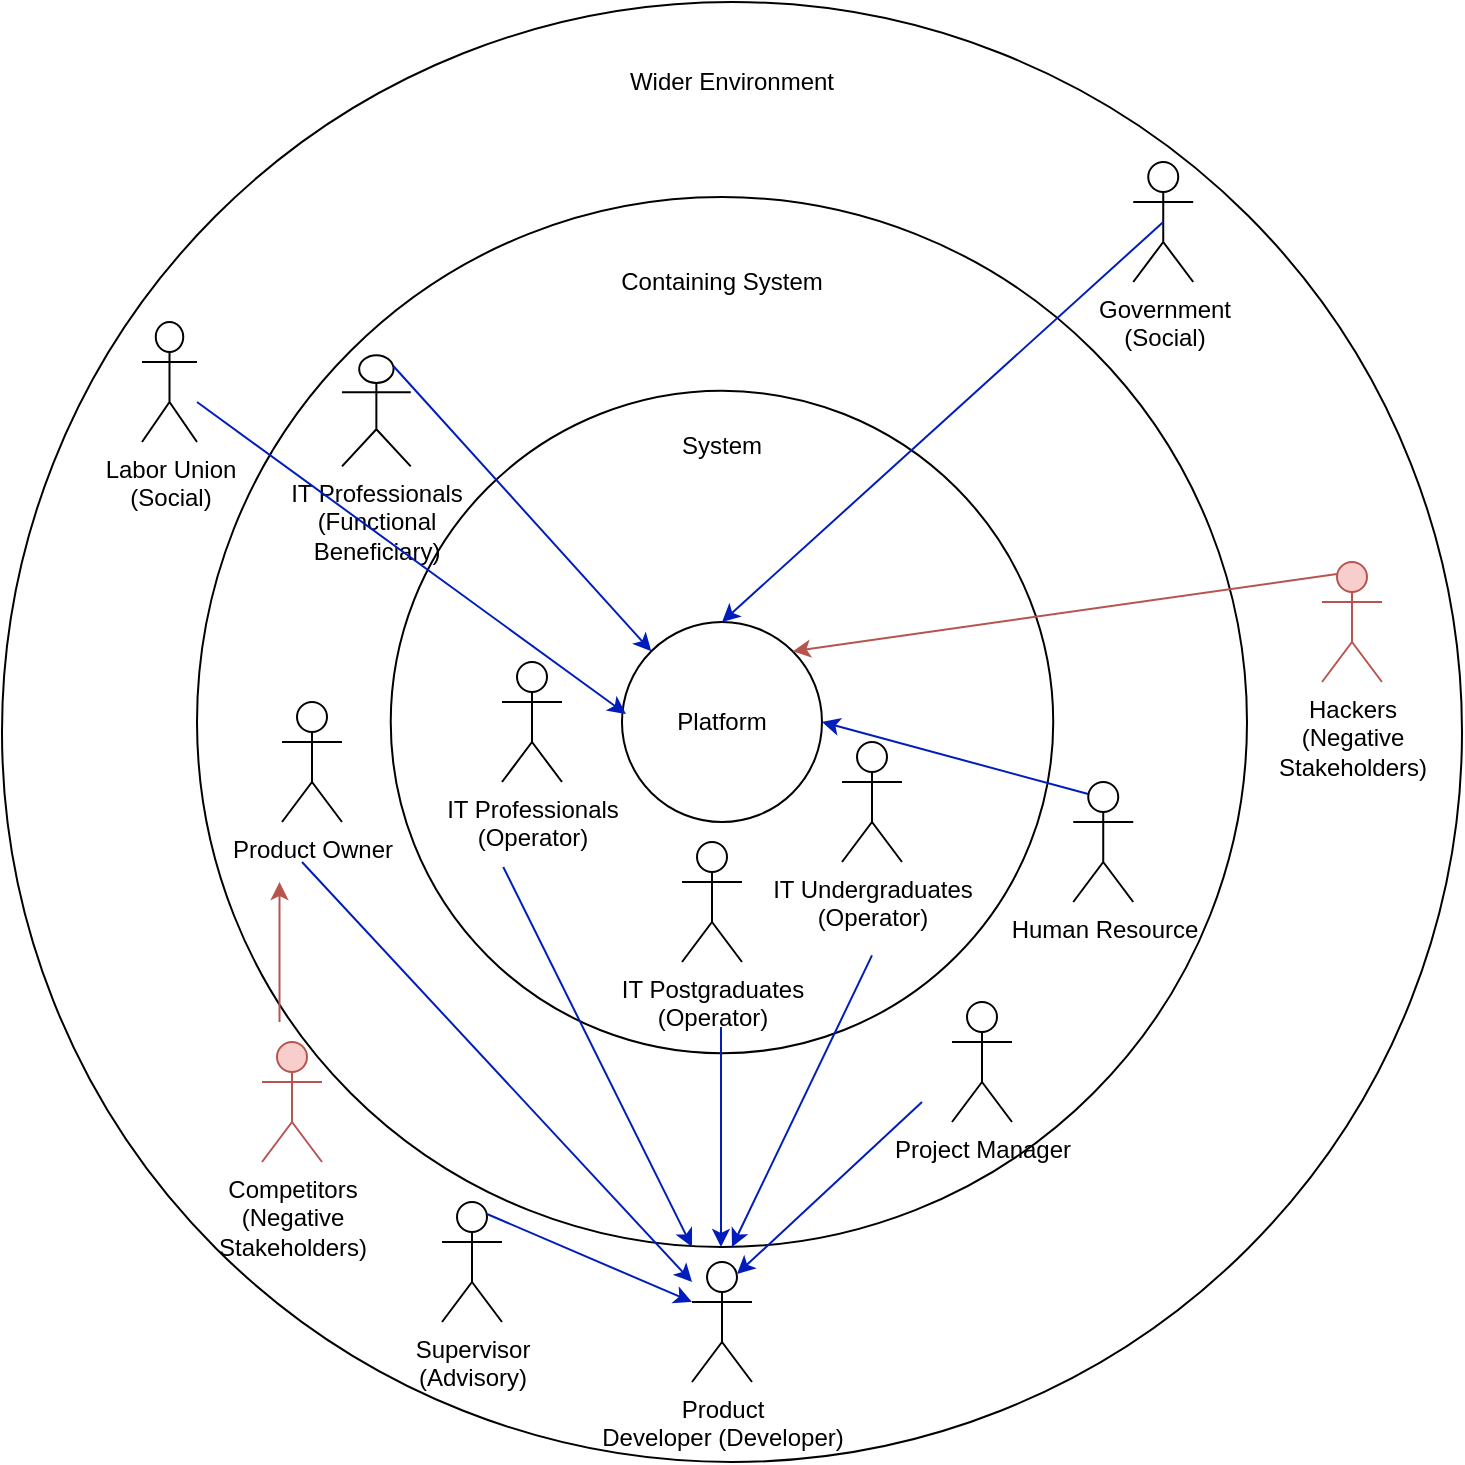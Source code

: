 <mxfile version="21.2.8" type="device">
  <diagram id="Eyf6NPQZhMklrsEc0lIq" name="Page-1">
    <mxGraphModel dx="1381" dy="819" grid="1" gridSize="10" guides="1" tooltips="1" connect="1" arrows="1" fold="1" page="1" pageScale="1" pageWidth="850" pageHeight="1100" math="0" shadow="0">
      <root>
        <mxCell id="0" />
        <mxCell id="1" parent="0" />
        <mxCell id="rVIr_TBGtmeJ3hgepHyk-2" value="" style="ellipse;whiteSpace=wrap;html=1;aspect=fixed;" parent="1" vertex="1">
          <mxGeometry x="770" y="40" width="730" height="730" as="geometry" />
        </mxCell>
        <mxCell id="rVIr_TBGtmeJ3hgepHyk-5" value="" style="ellipse;whiteSpace=wrap;html=1;aspect=fixed;" parent="1" vertex="1">
          <mxGeometry x="867.5" y="137.5" width="525" height="525" as="geometry" />
        </mxCell>
        <mxCell id="rVIr_TBGtmeJ3hgepHyk-6" value="" style="ellipse;whiteSpace=wrap;html=1;aspect=fixed;" parent="1" vertex="1">
          <mxGeometry x="964.37" y="234.38" width="331.25" height="331.25" as="geometry" />
        </mxCell>
        <mxCell id="rVIr_TBGtmeJ3hgepHyk-1" value="Platform" style="ellipse;whiteSpace=wrap;html=1;aspect=fixed;" parent="1" vertex="1">
          <mxGeometry x="1079.99" y="350" width="100" height="100" as="geometry" />
        </mxCell>
        <mxCell id="rVIr_TBGtmeJ3hgepHyk-7" value="IT Postgraduates&lt;br&gt;(Operator)" style="shape=umlActor;verticalLabelPosition=bottom;verticalAlign=top;html=1;outlineConnect=0;" parent="1" vertex="1">
          <mxGeometry x="1110" y="460" width="30" height="60" as="geometry" />
        </mxCell>
        <mxCell id="rVIr_TBGtmeJ3hgepHyk-10" value="IT Professionals&lt;br&gt;(Operator)" style="shape=umlActor;verticalLabelPosition=bottom;verticalAlign=top;html=1;outlineConnect=0;" parent="1" vertex="1">
          <mxGeometry x="1020" y="370" width="30" height="60" as="geometry" />
        </mxCell>
        <mxCell id="rVIr_TBGtmeJ3hgepHyk-11" value="Hackers&lt;br&gt;(Negative &lt;br&gt;Stakeholders)" style="shape=umlActor;verticalLabelPosition=bottom;verticalAlign=top;html=1;outlineConnect=0;fillColor=#f8cecc;strokeColor=#b85450;" parent="1" vertex="1">
          <mxGeometry x="1430" y="320" width="30" height="60" as="geometry" />
        </mxCell>
        <mxCell id="rVIr_TBGtmeJ3hgepHyk-12" value="IT Undergraduates&lt;br&gt;(Operator)" style="shape=umlActor;verticalLabelPosition=bottom;verticalAlign=top;html=1;outlineConnect=0;" parent="1" vertex="1">
          <mxGeometry x="1190" y="410" width="30" height="60" as="geometry" />
        </mxCell>
        <mxCell id="rVIr_TBGtmeJ3hgepHyk-14" value="Product Owner" style="shape=umlActor;verticalLabelPosition=bottom;verticalAlign=top;html=1;outlineConnect=0;" parent="1" vertex="1">
          <mxGeometry x="910" y="390" width="30" height="60" as="geometry" />
        </mxCell>
        <mxCell id="rVIr_TBGtmeJ3hgepHyk-23" value="Supervisor&lt;br&gt;(Advisory)" style="shape=umlActor;verticalLabelPosition=bottom;verticalAlign=top;html=1;outlineConnect=0;" parent="1" vertex="1">
          <mxGeometry x="990" y="640" width="30" height="60" as="geometry" />
        </mxCell>
        <mxCell id="rVIr_TBGtmeJ3hgepHyk-24" value="Human Resource" style="shape=umlActor;verticalLabelPosition=bottom;verticalAlign=top;html=1;outlineConnect=0;" parent="1" vertex="1">
          <mxGeometry x="1305.62" y="430" width="30" height="60" as="geometry" />
        </mxCell>
        <mxCell id="rVIr_TBGtmeJ3hgepHyk-27" value="Project Manager" style="shape=umlActor;verticalLabelPosition=bottom;verticalAlign=top;html=1;outlineConnect=0;" parent="1" vertex="1">
          <mxGeometry x="1245" y="540" width="30" height="60" as="geometry" />
        </mxCell>
        <mxCell id="rVIr_TBGtmeJ3hgepHyk-29" value="Competitors&lt;br&gt;(Negative &lt;br&gt;Stakeholders)" style="shape=umlActor;verticalLabelPosition=bottom;verticalAlign=top;html=1;outlineConnect=0;fillColor=#f8cecc;strokeColor=#b85450;" parent="1" vertex="1">
          <mxGeometry x="900" y="560" width="30" height="60" as="geometry" />
        </mxCell>
        <mxCell id="rVIr_TBGtmeJ3hgepHyk-31" value="IT Professionals&lt;br&gt;(Functional &lt;br&gt;Beneficiary)" style="shape=umlActor;verticalLabelPosition=bottom;verticalAlign=top;html=1;outlineConnect=0;" parent="1" vertex="1">
          <mxGeometry x="940" y="216.57" width="34.37" height="55.62" as="geometry" />
        </mxCell>
        <mxCell id="rVIr_TBGtmeJ3hgepHyk-38" value="Product &lt;br&gt;Developer (Developer)" style="shape=umlActor;verticalLabelPosition=bottom;verticalAlign=top;html=1;outlineConnect=0;" parent="1" vertex="1">
          <mxGeometry x="1115" y="670" width="30" height="60" as="geometry" />
        </mxCell>
        <mxCell id="rVIr_TBGtmeJ3hgepHyk-41" value="Containing System" style="text;html=1;strokeColor=none;fillColor=none;align=center;verticalAlign=middle;whiteSpace=wrap;rounded=0;" parent="1" vertex="1">
          <mxGeometry x="1054.98" y="170" width="150.01" height="20" as="geometry" />
        </mxCell>
        <mxCell id="rVIr_TBGtmeJ3hgepHyk-42" value="System" style="text;html=1;strokeColor=none;fillColor=none;align=center;verticalAlign=middle;whiteSpace=wrap;rounded=0;" parent="1" vertex="1">
          <mxGeometry x="1054.99" y="252.19" width="150.01" height="20" as="geometry" />
        </mxCell>
        <mxCell id="rVIr_TBGtmeJ3hgepHyk-43" style="edgeStyle=orthogonalEdgeStyle;rounded=0;orthogonalLoop=1;jettySize=auto;html=1;exitX=0.5;exitY=1;exitDx=0;exitDy=0;" parent="1" source="rVIr_TBGtmeJ3hgepHyk-42" target="rVIr_TBGtmeJ3hgepHyk-42" edge="1">
          <mxGeometry relative="1" as="geometry" />
        </mxCell>
        <mxCell id="rVIr_TBGtmeJ3hgepHyk-44" value="Wider Environment" style="text;html=1;strokeColor=none;fillColor=none;align=center;verticalAlign=middle;whiteSpace=wrap;rounded=0;" parent="1" vertex="1">
          <mxGeometry x="1059.98" y="70" width="150.01" height="20" as="geometry" />
        </mxCell>
        <mxCell id="4Bhclopv_nHVWR22s2Da-15" value="Government&lt;br&gt;(Social)" style="shape=umlActor;verticalLabelPosition=bottom;verticalAlign=top;html=1;outlineConnect=0;" parent="1" vertex="1">
          <mxGeometry x="1335.62" y="120" width="30" height="60" as="geometry" />
        </mxCell>
        <mxCell id="4Bhclopv_nHVWR22s2Da-16" value="Labor Union&lt;br&gt;(Social)" style="shape=umlActor;verticalLabelPosition=bottom;verticalAlign=top;html=1;outlineConnect=0;" parent="1" vertex="1">
          <mxGeometry x="840" y="200" width="27.5" height="60" as="geometry" />
        </mxCell>
        <mxCell id="4Bhclopv_nHVWR22s2Da-18" value="" style="endArrow=classic;html=1;rounded=0;exitX=0.25;exitY=0.1;exitDx=0;exitDy=0;exitPerimeter=0;entryX=1;entryY=0;entryDx=0;entryDy=0;fillColor=#f8cecc;strokeColor=#b85450;" parent="1" source="rVIr_TBGtmeJ3hgepHyk-11" target="rVIr_TBGtmeJ3hgepHyk-1" edge="1">
          <mxGeometry width="50" height="50" relative="1" as="geometry">
            <mxPoint x="1100" y="450" as="sourcePoint" />
            <mxPoint x="1150" y="400" as="targetPoint" />
          </mxGeometry>
        </mxCell>
        <mxCell id="4Bhclopv_nHVWR22s2Da-22" value="" style="endArrow=classic;html=1;rounded=0;exitX=0.75;exitY=0.1;exitDx=0;exitDy=0;exitPerimeter=0;entryX=0;entryY=0.333;entryDx=0;entryDy=0;entryPerimeter=0;fillColor=#0050ef;strokeColor=#001DBC;" parent="1" source="rVIr_TBGtmeJ3hgepHyk-23" target="rVIr_TBGtmeJ3hgepHyk-38" edge="1">
          <mxGeometry width="50" height="50" relative="1" as="geometry">
            <mxPoint x="1100" y="600" as="sourcePoint" />
            <mxPoint x="1150" y="550" as="targetPoint" />
          </mxGeometry>
        </mxCell>
        <mxCell id="4Bhclopv_nHVWR22s2Da-23" value="" style="endArrow=classic;html=1;rounded=0;fillColor=#0050ef;strokeColor=#001DBC;" parent="1" edge="1">
          <mxGeometry width="50" height="50" relative="1" as="geometry">
            <mxPoint x="1204.99" y="516.7" as="sourcePoint" />
            <mxPoint x="1134.99" y="662.5" as="targetPoint" />
          </mxGeometry>
        </mxCell>
        <mxCell id="4Bhclopv_nHVWR22s2Da-24" value="" style="endArrow=classic;html=1;rounded=0;fillColor=#0050ef;strokeColor=#001DBC;" parent="1" edge="1">
          <mxGeometry width="50" height="50" relative="1" as="geometry">
            <mxPoint x="1020.62" y="472.5" as="sourcePoint" />
            <mxPoint x="1115" y="662.5" as="targetPoint" />
          </mxGeometry>
        </mxCell>
        <mxCell id="4Bhclopv_nHVWR22s2Da-25" value="" style="endArrow=classic;html=1;rounded=0;fillColor=#0050ef;strokeColor=#001DBC;" parent="1" edge="1">
          <mxGeometry width="50" height="50" relative="1" as="geometry">
            <mxPoint x="1129.49" y="552.5" as="sourcePoint" />
            <mxPoint x="1129.49" y="662.5" as="targetPoint" />
          </mxGeometry>
        </mxCell>
        <mxCell id="4Bhclopv_nHVWR22s2Da-26" value="" style="endArrow=classic;html=1;rounded=0;fillColor=#0050ef;strokeColor=#001DBC;" parent="1" edge="1">
          <mxGeometry width="50" height="50" relative="1" as="geometry">
            <mxPoint x="920" y="470" as="sourcePoint" />
            <mxPoint x="1115" y="680" as="targetPoint" />
          </mxGeometry>
        </mxCell>
        <mxCell id="4Bhclopv_nHVWR22s2Da-27" value="" style="endArrow=classic;html=1;rounded=0;exitX=0.25;exitY=0.1;exitDx=0;exitDy=0;exitPerimeter=0;entryX=1;entryY=0.5;entryDx=0;entryDy=0;fillColor=#0050ef;strokeColor=#001DBC;" parent="1" source="rVIr_TBGtmeJ3hgepHyk-24" target="rVIr_TBGtmeJ3hgepHyk-1" edge="1">
          <mxGeometry width="50" height="50" relative="1" as="geometry">
            <mxPoint x="1060" y="550" as="sourcePoint" />
            <mxPoint x="1110" y="500" as="targetPoint" />
          </mxGeometry>
        </mxCell>
        <mxCell id="4Bhclopv_nHVWR22s2Da-28" value="" style="endArrow=classic;html=1;rounded=0;exitX=0.75;exitY=0.1;exitDx=0;exitDy=0;exitPerimeter=0;entryX=0;entryY=0;entryDx=0;entryDy=0;fillColor=#0050ef;strokeColor=#001DBC;" parent="1" source="rVIr_TBGtmeJ3hgepHyk-31" target="rVIr_TBGtmeJ3hgepHyk-1" edge="1">
          <mxGeometry width="50" height="50" relative="1" as="geometry">
            <mxPoint x="1060" y="460" as="sourcePoint" />
            <mxPoint x="1110" y="410" as="targetPoint" />
          </mxGeometry>
        </mxCell>
        <mxCell id="1SwEhOStlI-UxjVZiML6-1" value="" style="endArrow=classic;html=1;rounded=0;fillColor=#f8cecc;strokeColor=#b85450;" parent="1" edge="1">
          <mxGeometry width="50" height="50" relative="1" as="geometry">
            <mxPoint x="908.75" y="550" as="sourcePoint" />
            <mxPoint x="908.75" y="480" as="targetPoint" />
          </mxGeometry>
        </mxCell>
        <mxCell id="R2z82r_H40tlbIKj7R4n-1" value="" style="endArrow=classic;html=1;rounded=0;exitX=0.5;exitY=0.5;exitDx=0;exitDy=0;exitPerimeter=0;entryX=0.5;entryY=0;entryDx=0;entryDy=0;fillColor=#0050ef;strokeColor=#001DBC;" edge="1" parent="1" source="4Bhclopv_nHVWR22s2Da-15" target="rVIr_TBGtmeJ3hgepHyk-1">
          <mxGeometry width="50" height="50" relative="1" as="geometry">
            <mxPoint x="993" y="232" as="sourcePoint" />
            <mxPoint x="1122" y="375" as="targetPoint" />
          </mxGeometry>
        </mxCell>
        <mxCell id="R2z82r_H40tlbIKj7R4n-2" value="" style="endArrow=classic;html=1;rounded=0;entryX=0;entryY=0;entryDx=0;entryDy=0;fillColor=#0050ef;strokeColor=#001DBC;" edge="1" parent="1" source="4Bhclopv_nHVWR22s2Da-16">
          <mxGeometry width="50" height="50" relative="1" as="geometry">
            <mxPoint x="953" y="253" as="sourcePoint" />
            <mxPoint x="1082" y="396" as="targetPoint" />
          </mxGeometry>
        </mxCell>
        <mxCell id="R2z82r_H40tlbIKj7R4n-3" value="" style="endArrow=classic;html=1;rounded=0;entryX=0.75;entryY=0.1;entryDx=0;entryDy=0;fillColor=#0050ef;strokeColor=#001DBC;entryPerimeter=0;" edge="1" parent="1" target="rVIr_TBGtmeJ3hgepHyk-38">
          <mxGeometry width="50" height="50" relative="1" as="geometry">
            <mxPoint x="1230" y="590" as="sourcePoint" />
            <mxPoint x="1099" y="482" as="targetPoint" />
          </mxGeometry>
        </mxCell>
      </root>
    </mxGraphModel>
  </diagram>
</mxfile>
